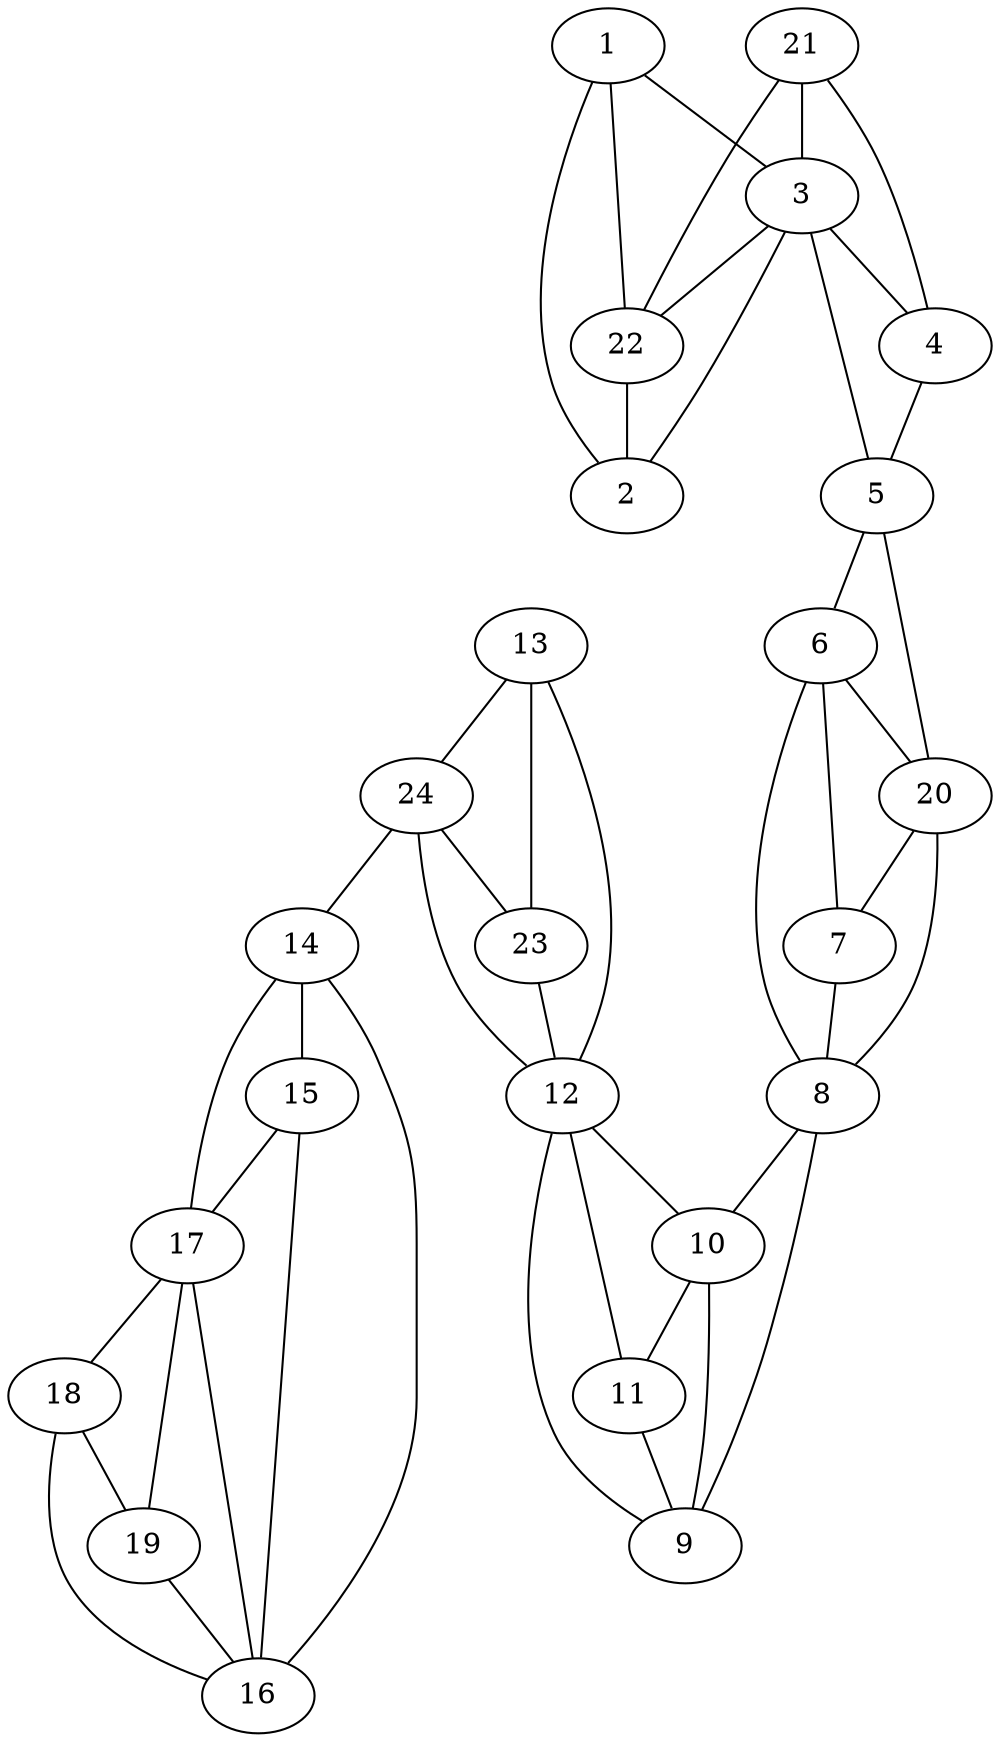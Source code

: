 graph pdb1jil {
	1	 [aaLength=10,
		sequence=NVLIEDLKWR,
		type=0];
	2	 [aaLength=12,
		sequence=DEQGIEDLLNKE,
		type=0];
	1 -- 2	 [distance0="19.41898",
		frequency=1,
		type0=1];
	3	 [aaLength=17,
		sequence=HIGHLLPFLTLRRFQEH,
		type=0];
	1 -- 3	 [distance0="45.49618",
		frequency=1,
		type0=2];
	22	 [aaLength=6,
		sequence=TLYCGA,
		type=1];
	1 -- 22	 [distance0="48.38553",
		frequency=1,
		type0=3];
	3 -- 2	 [distance0="32.17818",
		frequency=1,
		type0=2];
	4	 [aaLength=5,
		sequence=GTGMI,
		type=0];
	3 -- 4	 [distance0="28.30438",
		frequency=1,
		type0=1];
	3 -- 22	 [distance0="41.65019",
		frequency=1,
		type0=3];
	5	 [aaLength=20,
		sequence=TEEQVDKNIEGISKQMHNIF,
		type=0];
	4 -- 5	 [distance0="21.68464",
		distance1="13.0",
		frequency=2,
		type0=1,
		type1=4];
	5 -- 3	 [distance0="46.83436",
		frequency=1,
		type0=3];
	20	 [aaLength=4,
		sequence=VLVN,
		type=1];
	5 -- 20	 [distance0="8.0",
		frequency=1,
		type0=4];
	6	 [aaLength=6,
		sequence=NRDWLG,
		type=0];
	5 -- 6	 [distance0="35.4056",
		frequency=1,
		type0=2];
	6 -- 20	 [distance0="24.56429",
		frequency=1,
		type0=2];
	7	 [aaLength=9,
		sequence=SLISFLRDY,
		type=0];
	6 -- 7	 [distance0="15.84117",
		distance1="2.0",
		frequency=2,
		type0=1,
		type1=4];
	8	 [aaLength=4,
		sequence=GKHV,
		type=0];
	6 -- 8	 [distance0="27.87453",
		frequency=1,
		type0=3];
	7 -- 8	 [distance0="12.45052",
		distance1="0.0",
		frequency=2,
		type0=1,
		type1=5];
	10	 [aaLength=3,
		sequence=KDS,
		type=0];
	8 -- 10	 [distance0="24.42596",
		frequency=1,
		type0=3];
	9	 [aaLength=7,
		sequence=GVNYMLG,
		type=0];
	8 -- 9	 [distance0="13.21769",
		distance1="0.0",
		frequency=2,
		type0=2,
		type1=5];
	9 -- 10	 [distance0="12.92279",
		distance1="0.0",
		frequency=2,
		type0=1,
		type1=5];
	11	 [aaLength=6,
		sequence=IQSRLE,
		type=0];
	10 -- 11	 [distance0="5.187545",
		distance1="0.0",
		frequency=2,
		type0=1,
		type1=5];
	11 -- 9	 [distance0="18.06731",
		frequency=1,
		type0=2];
	12	 [aaLength=23,
		sequence=SYTEFTYTILQAIDFGHLNRELN,
		type=0];
	12 -- 10	 [distance0="19.69519",
		frequency=1,
		type0=1];
	12 -- 9	 [distance0="22.91476",
		frequency=1,
		type0=3];
	12 -- 11	 [distance0="19.99613",
		frequency=1,
		type0=2];
	13	 [aaLength=17,
		sequence=QWGNITSGIELMRRMYG,
		type=0];
	13 -- 12	 [distance0="32.31998",
		frequency=1,
		type0=3];
	23	 [aaLength=7,
		sequence=CKIQVGG,
		type=1];
	13 -- 23	 [distance0="23.65469",
		frequency=1,
		type0=1];
	24	 [aaLength=5,
		sequence=YGLTI,
		type=1];
	13 -- 24	 [distance0="30.32399",
		distance1="4.0",
		frequency=2,
		type0=2,
		type1=4];
	14	 [aaLength=11,
		sequence=SPYEFYQFWIN,
		type=0];
	17	 [aaLength=3,
		sequence=PHL,
		type=0];
	14 -- 17	 [distance0="44.75119",
		frequency=1,
		type0=3];
	15	 [aaLength=13,
		sequence=SDEDVIKFLKYFT,
		type=0];
	14 -- 15	 [distance0="19.67854",
		distance1="1.0",
		frequency=2,
		type0=1,
		type1=4];
	16	 [aaLength=15,
		sequence=GKEEIDRLEQSKNEA,
		type=0];
	14 -- 16	 [distance0="28.68837",
		frequency=1,
		type0=2];
	15 -- 17	 [distance0="35.15369",
		frequency=1,
		type0=3];
	15 -- 16	 [distance0="16.99441",
		distance1="2.0",
		frequency=2,
		type0=1,
		type1=4];
	16 -- 17	 [distance0="18.80318",
		distance1="0.0",
		frequency=2,
		type0=2,
		type1=5];
	18	 [aaLength=17,
		sequence=REAQKTLAEEVTKFIHG,
		type=0];
	16 -- 18	 [distance0="20.9425",
		frequency=1,
		type0=3];
	17 -- 18	 [distance0="17.57442",
		distance1="0.0",
		frequency=2,
		type0=1,
		type1=5];
	19	 [aaLength=16,
		sequence=GEDALNDAIRISQALF,
		type=0];
	18 -- 19	 [distance0="17.47206",
		distance1="0.0",
		frequency=2,
		type0=1,
		type1=5];
	19 -- 17	 [distance0="26.34613",
		frequency=1,
		type0=2];
	19 -- 16	 [distance0="37.51929",
		frequency=1,
		type0=3];
	20 -- 7	 [distance0="18.30315",
		frequency=1,
		type0=1];
	20 -- 8	 [distance0="25.11414",
		frequency=1,
		type0=3];
	21	 [aaLength=6,
		sequence=RPIVLI,
		type=1];
	21 -- 3	 [distance0="43.89463",
		frequency=1,
		type0=3];
	21 -- 4	 [distance0="32.41524",
		distance1="2.0",
		frequency=2,
		type0=2,
		type1=4];
	21 -- 22	 [distance0="32.0",
		frequency=1,
		type0=1];
	22 -- 2	 [distance0="31.72665",
		frequency=1,
		type0=1];
	23 -- 12	 [distance0="31.87496",
		frequency=1,
		type0=3];
	24 -- 12	 [distance0="57.41091",
		frequency=1,
		type0=3];
	24 -- 23	 [distance0="30.0",
		frequency=1,
		type0=1];
	24 -- 14	 [distance0="26.0",
		frequency=1,
		type0=4];
}
